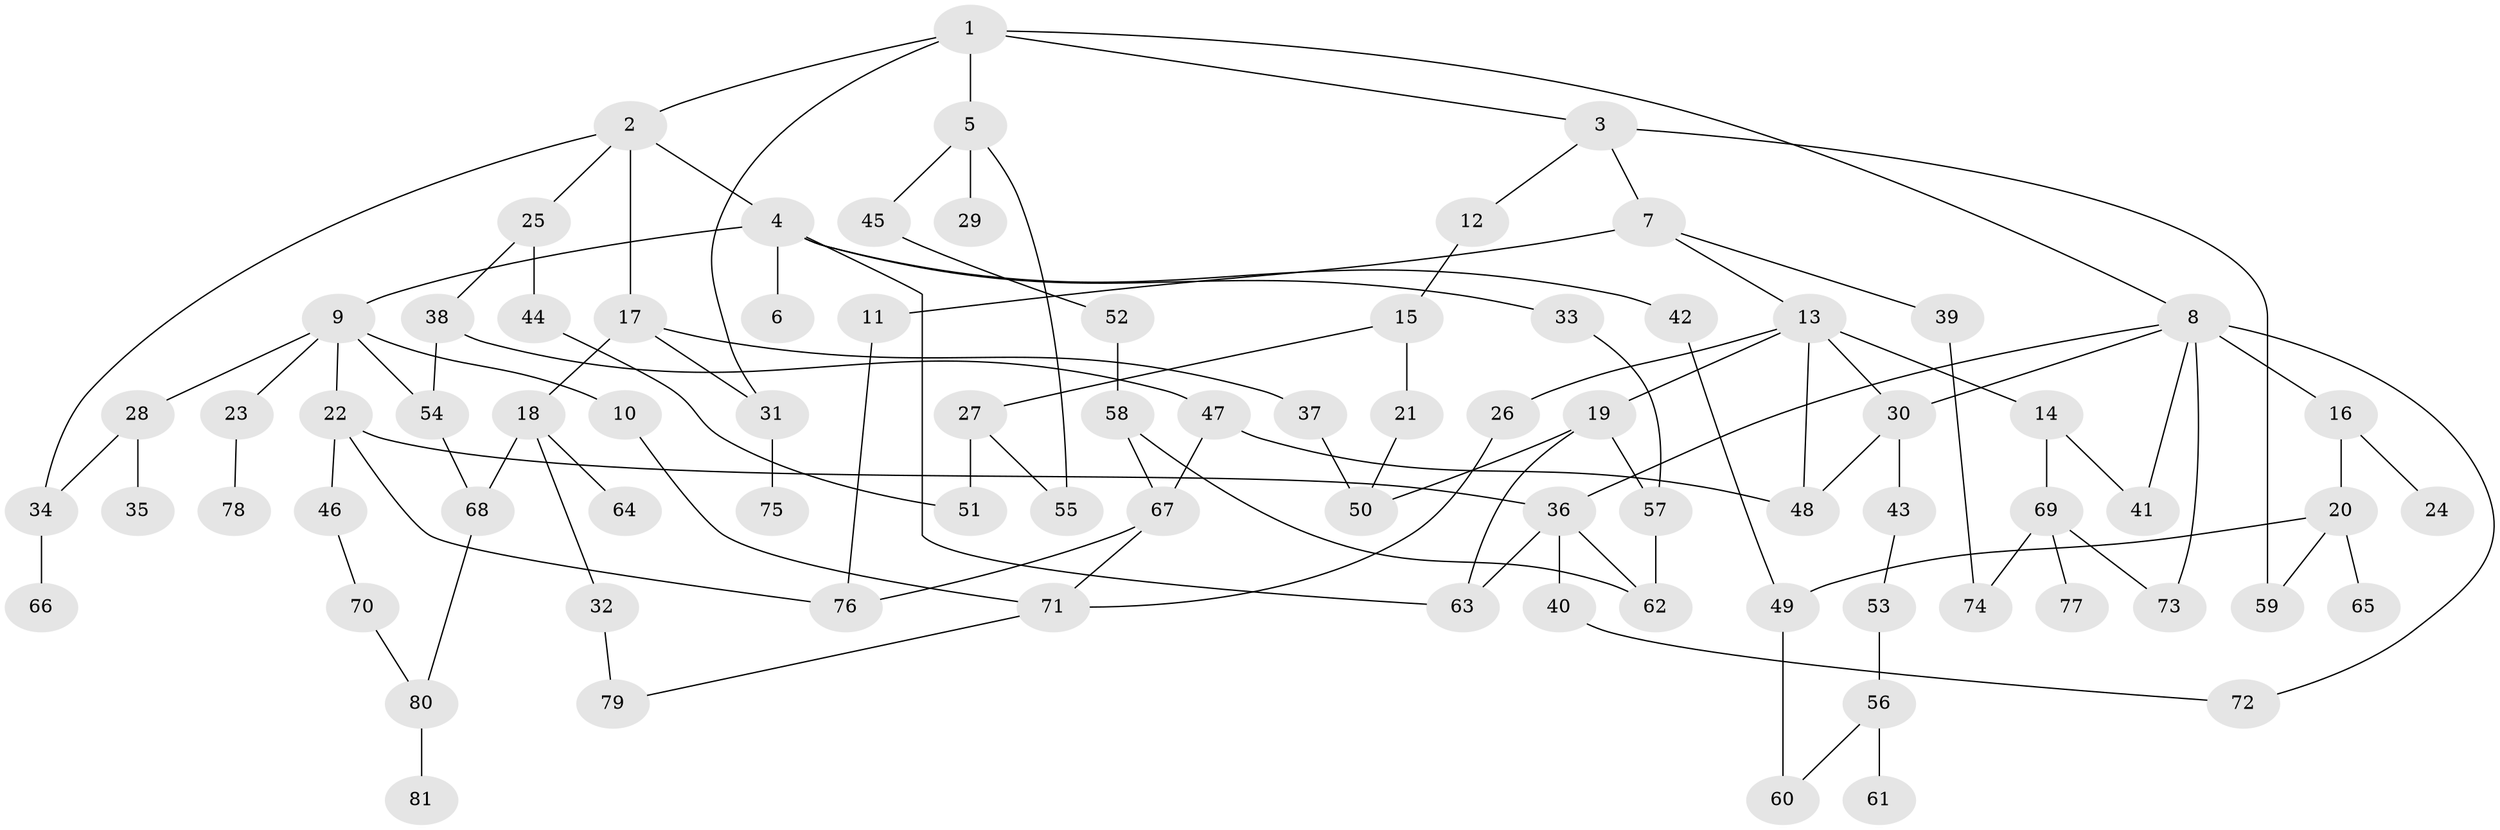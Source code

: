 // coarse degree distribution, {5: 0.12195121951219512, 4: 0.14634146341463414, 6: 0.07317073170731707, 7: 0.04878048780487805, 3: 0.24390243902439024, 2: 0.24390243902439024, 1: 0.12195121951219512}
// Generated by graph-tools (version 1.1) at 2025/49/03/04/25 22:49:06]
// undirected, 81 vertices, 111 edges
graph export_dot {
  node [color=gray90,style=filled];
  1;
  2;
  3;
  4;
  5;
  6;
  7;
  8;
  9;
  10;
  11;
  12;
  13;
  14;
  15;
  16;
  17;
  18;
  19;
  20;
  21;
  22;
  23;
  24;
  25;
  26;
  27;
  28;
  29;
  30;
  31;
  32;
  33;
  34;
  35;
  36;
  37;
  38;
  39;
  40;
  41;
  42;
  43;
  44;
  45;
  46;
  47;
  48;
  49;
  50;
  51;
  52;
  53;
  54;
  55;
  56;
  57;
  58;
  59;
  60;
  61;
  62;
  63;
  64;
  65;
  66;
  67;
  68;
  69;
  70;
  71;
  72;
  73;
  74;
  75;
  76;
  77;
  78;
  79;
  80;
  81;
  1 -- 2;
  1 -- 3;
  1 -- 5;
  1 -- 8;
  1 -- 31;
  2 -- 4;
  2 -- 17;
  2 -- 25;
  2 -- 34;
  3 -- 7;
  3 -- 12;
  3 -- 59;
  4 -- 6;
  4 -- 9;
  4 -- 33;
  4 -- 42;
  4 -- 63;
  5 -- 29;
  5 -- 45;
  5 -- 55;
  7 -- 11;
  7 -- 13;
  7 -- 39;
  8 -- 16;
  8 -- 30;
  8 -- 36;
  8 -- 41;
  8 -- 72;
  8 -- 73;
  9 -- 10;
  9 -- 22;
  9 -- 23;
  9 -- 28;
  9 -- 54;
  10 -- 71;
  11 -- 76;
  12 -- 15;
  13 -- 14;
  13 -- 19;
  13 -- 26;
  13 -- 30;
  13 -- 48;
  14 -- 69;
  14 -- 41;
  15 -- 21;
  15 -- 27;
  16 -- 20;
  16 -- 24;
  17 -- 18;
  17 -- 31;
  17 -- 37;
  18 -- 32;
  18 -- 64;
  18 -- 68;
  19 -- 50;
  19 -- 63;
  19 -- 57;
  20 -- 65;
  20 -- 59;
  20 -- 49;
  21 -- 50;
  22 -- 46;
  22 -- 76;
  22 -- 36;
  23 -- 78;
  25 -- 38;
  25 -- 44;
  26 -- 71;
  27 -- 51;
  27 -- 55;
  28 -- 34;
  28 -- 35;
  30 -- 43;
  30 -- 48;
  31 -- 75;
  32 -- 79;
  33 -- 57;
  34 -- 66;
  36 -- 40;
  36 -- 62;
  36 -- 63;
  37 -- 50;
  38 -- 47;
  38 -- 54;
  39 -- 74;
  40 -- 72;
  42 -- 49;
  43 -- 53;
  44 -- 51;
  45 -- 52;
  46 -- 70;
  47 -- 48;
  47 -- 67;
  49 -- 60;
  52 -- 58;
  53 -- 56;
  54 -- 68;
  56 -- 61;
  56 -- 60;
  57 -- 62;
  58 -- 62;
  58 -- 67;
  67 -- 76;
  67 -- 71;
  68 -- 80;
  69 -- 73;
  69 -- 74;
  69 -- 77;
  70 -- 80;
  71 -- 79;
  80 -- 81;
}

